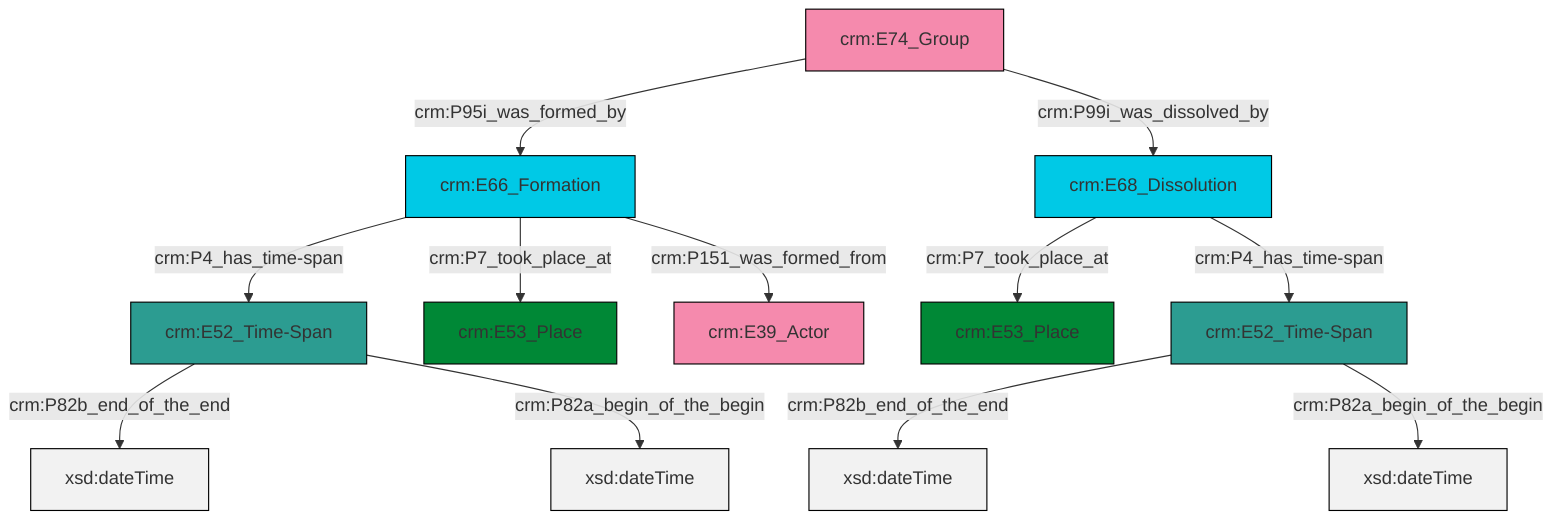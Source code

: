 graph TD
classDef Literal fill:#f2f2f2,stroke:#000000;
classDef CRM_Entity fill:#FFFFFF,stroke:#000000;
classDef Temporal_Entity fill:#00C9E6, stroke:#000000;
classDef Type fill:#E18312, stroke:#000000;
classDef Time-Span fill:#2C9C91, stroke:#000000;
classDef Appellation fill:#FFEB7F, stroke:#000000;
classDef Place fill:#008836, stroke:#000000;
classDef Persistent_Item fill:#B266B2, stroke:#000000;
classDef Conceptual_Object fill:#FFD700, stroke:#000000;
classDef Physical_Thing fill:#D2B48C, stroke:#000000;
classDef Actor fill:#f58aad, stroke:#000000;
classDef PC_Classes fill:#4ce600, stroke:#000000;
classDef Multi fill:#cccccc,stroke:#000000;

0["crm:E52_Time-Span"]:::Time-Span -->|crm:P82b_end_of_the_end| 8[xsd:dateTime]:::Literal
6["crm:E68_Dissolution"]:::Temporal_Entity -->|crm:P7_took_place_at| 11["crm:E53_Place"]:::Place
13["crm:E66_Formation"]:::Temporal_Entity -->|crm:P151_was_formed_from| 9["crm:E39_Actor"]:::Actor
4["crm:E74_Group"]:::Actor -->|crm:P95i_was_formed_by| 13["crm:E66_Formation"]:::Temporal_Entity
0["crm:E52_Time-Span"]:::Time-Span -->|crm:P82a_begin_of_the_begin| 14[xsd:dateTime]:::Literal
13["crm:E66_Formation"]:::Temporal_Entity -->|crm:P4_has_time-span| 15["crm:E52_Time-Span"]:::Time-Span
13["crm:E66_Formation"]:::Temporal_Entity -->|crm:P7_took_place_at| 2["crm:E53_Place"]:::Place
6["crm:E68_Dissolution"]:::Temporal_Entity -->|crm:P4_has_time-span| 0["crm:E52_Time-Span"]:::Time-Span
15["crm:E52_Time-Span"]:::Time-Span -->|crm:P82b_end_of_the_end| 18[xsd:dateTime]:::Literal
4["crm:E74_Group"]:::Actor -->|crm:P99i_was_dissolved_by| 6["crm:E68_Dissolution"]:::Temporal_Entity
15["crm:E52_Time-Span"]:::Time-Span -->|crm:P82a_begin_of_the_begin| 19[xsd:dateTime]:::Literal